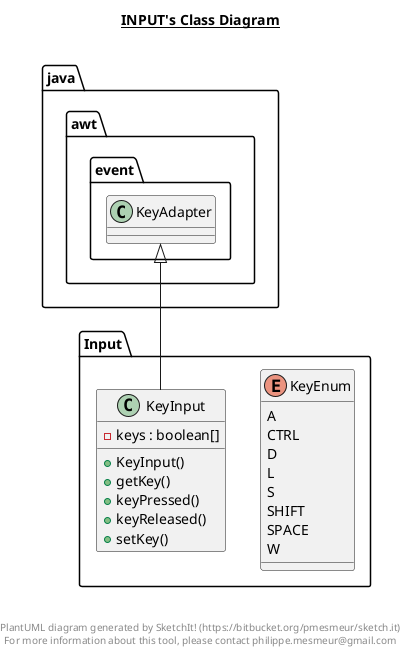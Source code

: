 @startuml

title __INPUT's Class Diagram__\n

  namespace Input {
    enum KeyEnum {
      A
      CTRL
      D
      L
      S
      SHIFT
      SPACE
      W
    }
  }
  

  namespace Input {
    class Input.KeyInput {
        - keys : boolean[]
        + KeyInput()
        + getKey()
        + keyPressed()
        + keyReleased()
        + setKey()
    }
  }
  

  Input.KeyInput -up-|> java.awt.event.KeyAdapter


right footer


PlantUML diagram generated by SketchIt! (https://bitbucket.org/pmesmeur/sketch.it)
For more information about this tool, please contact philippe.mesmeur@gmail.com
endfooter

@enduml
